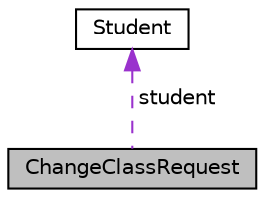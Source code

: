 digraph "ChangeClassRequest"
{
 // LATEX_PDF_SIZE
  edge [fontname="Helvetica",fontsize="10",labelfontname="Helvetica",labelfontsize="10"];
  node [fontname="Helvetica",fontsize="10",shape=record];
  Node1 [label="ChangeClassRequest",height=0.2,width=0.4,color="black", fillcolor="grey75", style="filled", fontcolor="black",tooltip="Represents a request to change a student's class."];
  Node2 -> Node1 [dir="back",color="darkorchid3",fontsize="10",style="dashed",label=" student" ,fontname="Helvetica"];
  Node2 [label="Student",height=0.2,width=0.4,color="black", fillcolor="white", style="filled",URL="$classStudent.html",tooltip="Represents a student."];
}
